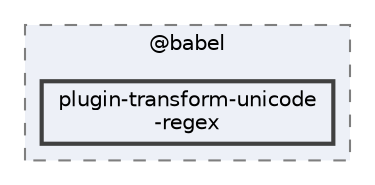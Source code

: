 digraph "pkiclassroomrescheduler/src/main/frontend/node_modules/@babel/plugin-transform-unicode-regex"
{
 // LATEX_PDF_SIZE
  bgcolor="transparent";
  edge [fontname=Helvetica,fontsize=10,labelfontname=Helvetica,labelfontsize=10];
  node [fontname=Helvetica,fontsize=10,shape=box,height=0.2,width=0.4];
  compound=true
  subgraph clusterdir_bc8070c8b402176472541bb6f0cba6df {
    graph [ bgcolor="#edf0f7", pencolor="grey50", label="@babel", fontname=Helvetica,fontsize=10 style="filled,dashed", URL="dir_bc8070c8b402176472541bb6f0cba6df.html",tooltip=""]
  dir_fd5a553452abbec0a6132ad902bbb45b [label="plugin-transform-unicode\l-regex", fillcolor="#edf0f7", color="grey25", style="filled,bold", URL="dir_fd5a553452abbec0a6132ad902bbb45b.html",tooltip=""];
  }
}
